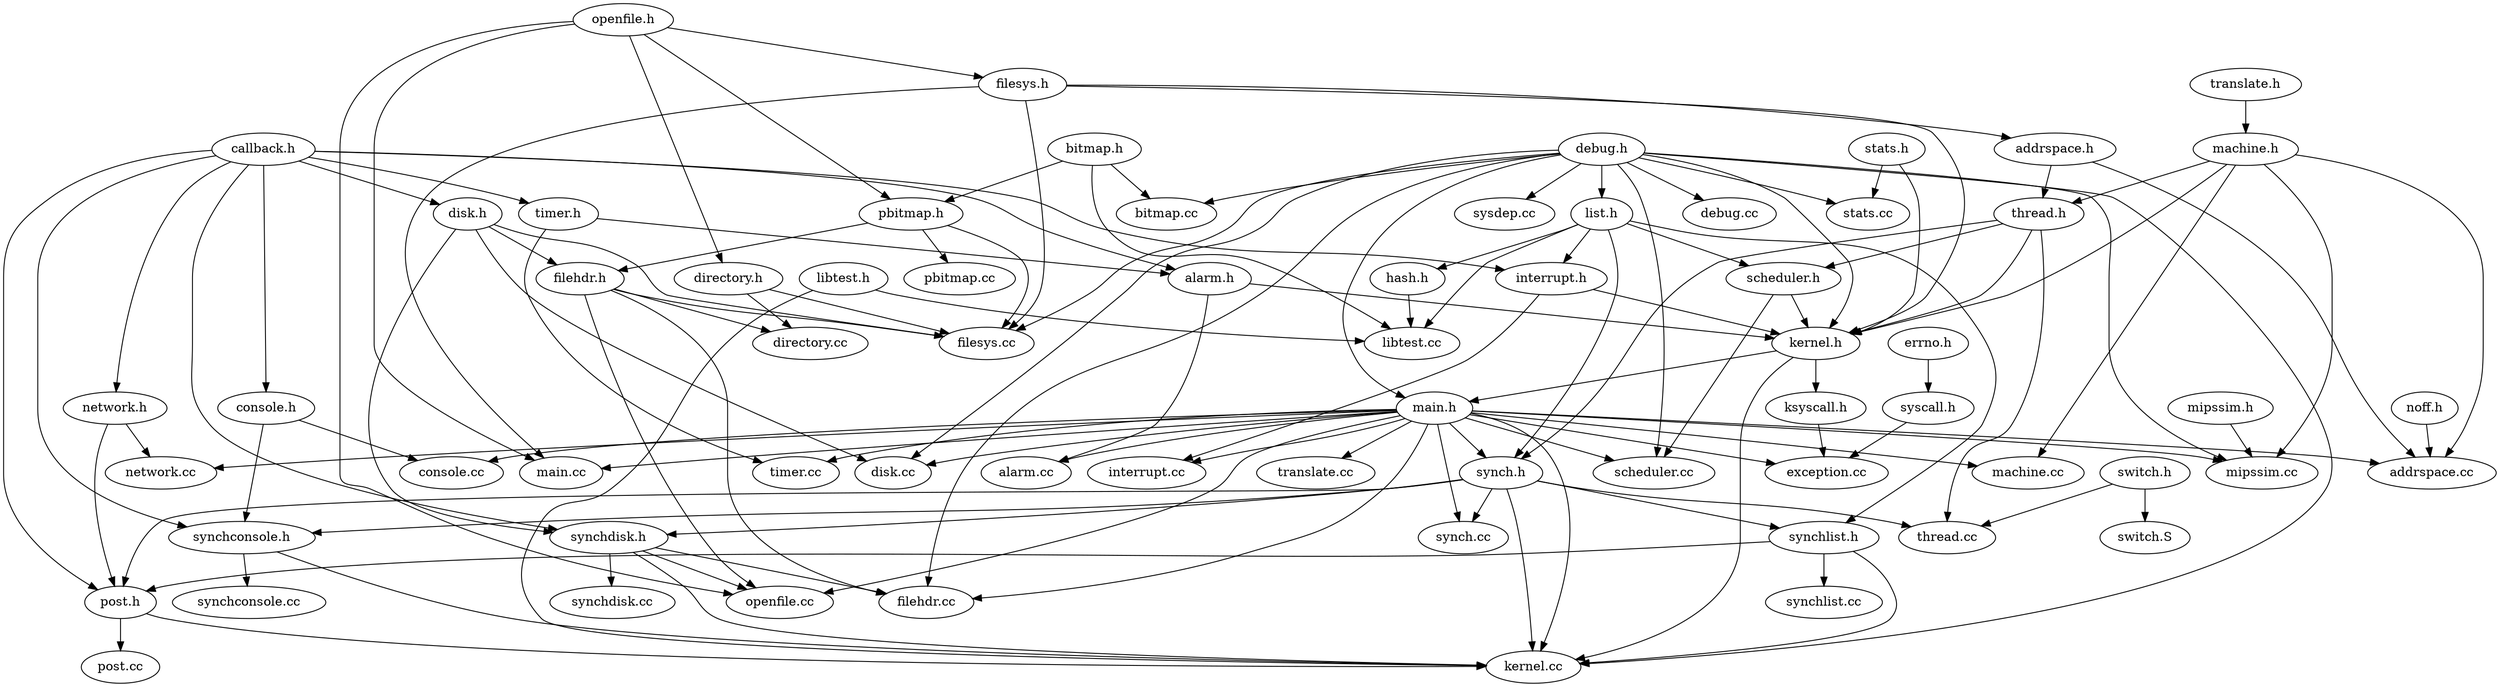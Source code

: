 digraph tt{
{"filehdr.h" "directory.h"}->"directory.cc";
"openfile.h"->"directory.h";
{"filehdr.h" "debug.h" "synchdisk.h" "main.h"}->"filehdr.cc";
{"disk.h" "pbitmap.h"}->"filehdr.h";
{"debug.h" "disk.h" "pbitmap.h" "directory.h" "filehdr.h" "filesys.h"}->"filesys.cc";
{"openfile.h"}->"filesys.h";
{"main.h" "filehdr.h" "openfile.h" "synchdisk.h"}->"openfile.cc";
"pbitmap.h"->"pbitmap.cc";
{"bitmap.h" "openfile.h"}->"pbitmap.h";
"synchdisk.h"->"synchdisk.cc";
{"disk.h" "synch.h" "callback.h"}->"synchdisk.h";

{"debug.h" "bitmap.h"}->"bitmap.cc";
{"debug.h"}->"debug.cc";
"list.h"->"hash.h";
{"libtest.h" "bitmap.h" "list.h" "hash.h"}->"libtest.cc";
"debug.h"->"list.h";
{"debug.h"}->"sysdep.cc";

{"console.h" "main.h"}->"console.cc";
{"callback.h"}->"console.h";
{"disk.h" "debug.h" "main.h"}->"disk.cc";
{"callback.h"}->"disk.h";
{"interrupt.h" "main.h"}->"interrupt.cc";
{"list.h" "callback.h"}->"interrupt.h";
{"machine.h" "main.h"}->"machine.cc";
{"translate.h"}->"machine.h";
{"debug.h" "machine.h" "mipssim.h" "main.h"}->"mipssim.cc";
{"network.h" "main.h"}->"network.cc";
{"callback.h"}->"network.h";
{"debug.h" "stats.h"}->"stats.cc";
{"timer.h" "main.h" }->"timer.cc";
{"callback.h"}->"timer.h";
"main.h"->"translate.cc";

"post.h"->"post.cc";
{"callback.h" "network.h" "synchlist.h" "synch.h"}->"post.h";

{"alarm.h" "main.h"}->"alarm.cc";
{"callback.h" "timer.h"}->"alarm.h";
{"debug.h" "main.h" "kernel.h" "synch.h" "synchlist.h" "libtest.h" "synchconsole.h" "synchdisk.h" "post.h"}->"kernel.cc";
{"debug.h" "thread.h" "scheduler.h" "interrupt.h" "stats.h" "alarm.h" "filesys.h" "machine.h"}->"kernel.h";
{"main.h" "filesys.h" "openfile.h"}->"main.cc";
{"debug.h" "kernel.h"}->"main.h";
{"debug.h" "scheduler.h" "main.h"}->"scheduler.cc";
{"list.h" "thread.h"}->"scheduler.h";
"switch.h"->"switch.S";
{"synch.h" "main.h"}->"synch.cc";
{"thread.h" "list.h" "main.h"}->"synch.h";
"synchlist.h"->"synchlist.cc";
{"list.h" "synch.h"}->"synchlist.h";
{"thread.h" "switch.h" "synch.h"}->"thread.cc";
{"machine.h" "addrspace.h"}->"thread.h";

{"main.h" "addrspace.h" "machine.h" "noff.h"}->"addrspace.cc";
"filesys.h"->"addrspace.h";
{"main.h" "syscall.h" "ksyscall.h"}->"exception.cc";
"kernel.h"->"ksyscall.h";
"synchconsole.h"->"synchconsole.cc";
{"callback.h" "console.h" "synch.h"}->"synchconsole.h";
"errno.h"->"syscall.h";





}
